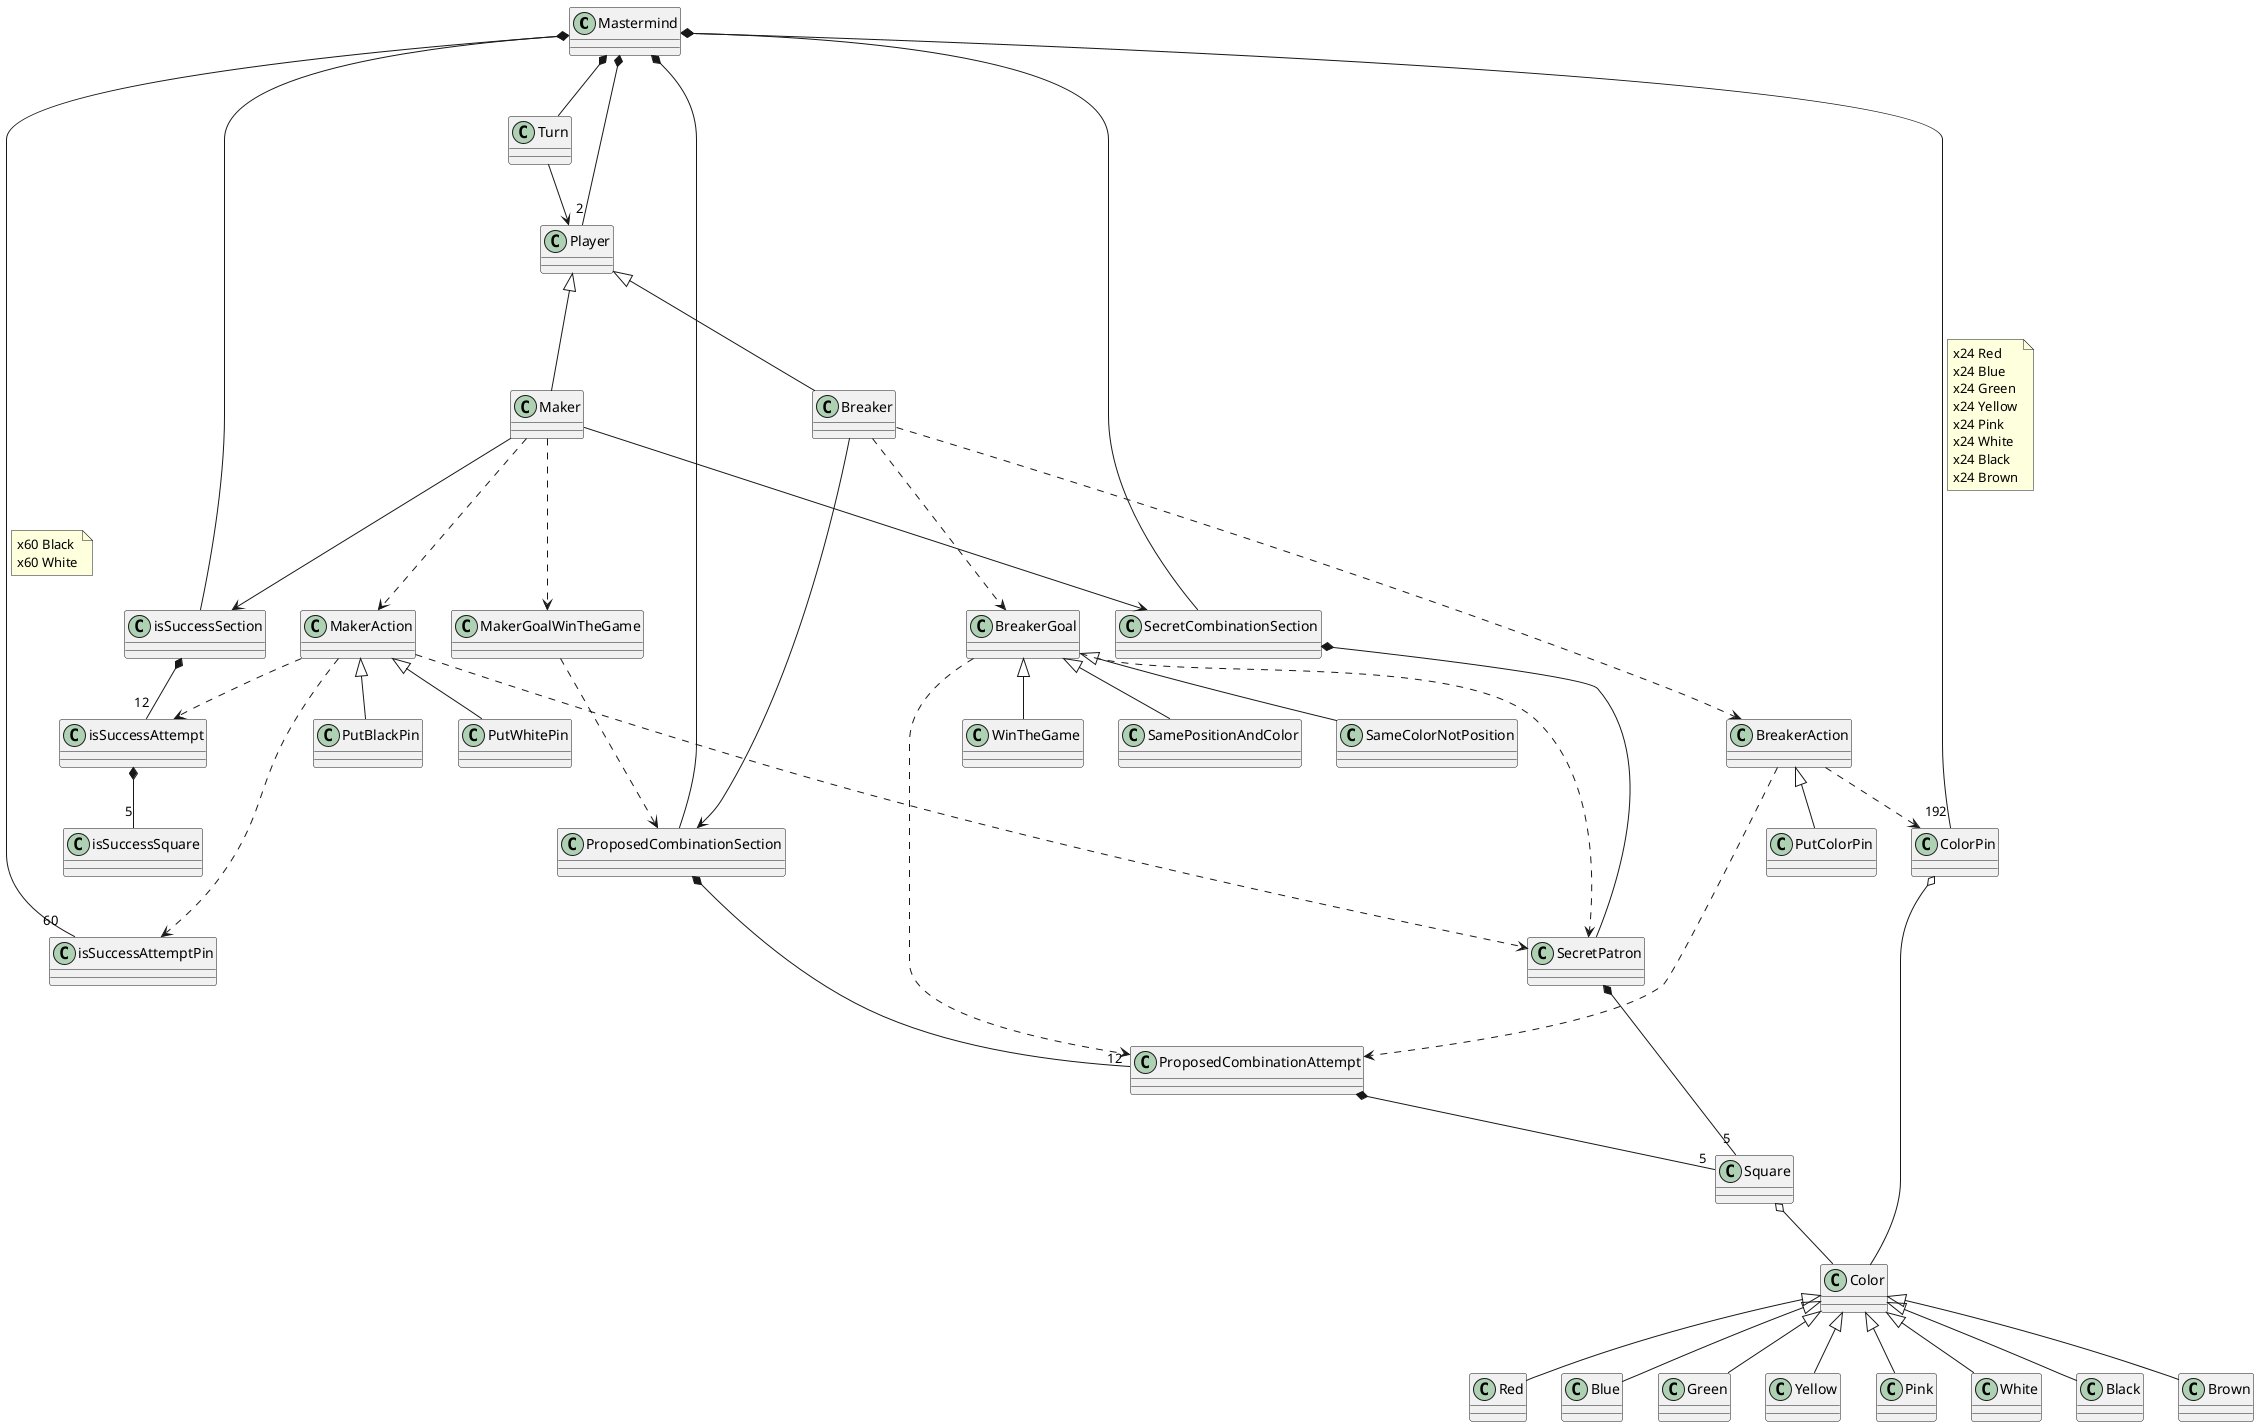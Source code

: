 @startuml

Class Mastermind
Class Square
Class isSuccessSquare
Class ProposedCombinationSection
Class isSuccessSection
Class SecretCombinationSection
Class ProposedCombinationAttempt
Class isSuccessAttempt
Class SecretPatron
Class ColorPin
Class isSuccessAttemptPin
Class Turn
Class Player
Class Color
Class MakerAction
Class BreakerAction
Class PutWhitePin
Class PutBlackPin

Class Red
Class Blue
Class Green
Class Yellow
Class Pink
Class White
Class Black
Class Brown


Mastermind *-- isSuccessSection
Mastermind *-- ProposedCombinationSection
Mastermind *-- SecretCombinationSection
Mastermind *--- "60" isSuccessAttemptPin
note on link
    x60 Black
    x60 White
end note

Mastermind *-- "192" ColorPin
note on link
   x24 Red
   x24 Blue
   x24 Green
   x24 Yellow
   x24 Pink
   x24 White
   x24 Black
   x24 Brown
end note
Mastermind *-- Turn
Mastermind *-- "2" Player
ColorPin o-- Color
Square o-- Color
Turn --> Player
ProposedCombinationSection *-- "12" ProposedCombinationAttempt
isSuccessSection *-- "12" isSuccessAttempt
isSuccessAttempt *-- "5" isSuccessSquare
ProposedCombinationAttempt *-- "5" Square
SecretCombinationSection *-- SecretPatron
SecretPatron *-- "5" Square
Maker --> SecretCombinationSection
Breaker --> ProposedCombinationSection
Maker --> isSuccessSection
Breaker ..> BreakerGoal
BreakerGoal ..> ProposedCombinationAttempt
BreakerGoal ....> SecretPatron

Maker ..> MakerAction
Breaker ...> BreakerAction

MakerAction ..> isSuccessAttempt
MakerAction ....> SecretPatron
MakerAction ....> isSuccessAttemptPin
'PutBlackPin ..> isSuccessAttemptPin
'PutWhitePin ..> isSuccessAttemptPin

Player <|-- Maker
Player <|-- Breaker

Color <|-- Red
Color <|-- Blue
Color <|-- Green
Color <|-- Yellow
Color <|-- Pink
Color <|-- White
Color <|-- Black
Color <|-- Brown

BreakerGoal <|-- SamePositionAndColor
BreakerGoal <|-- SameColorNotPosition
BreakerGoal <|-- WinTheGame


BreakerAction ..> ColorPin
BreakerAction ....> ProposedCombinationAttempt

MakerAction <|-- PutBlackPin
MakerAction <|-- PutWhitePin

Maker ..> MakerGoalWinTheGame
MakerGoalWinTheGame ...> ProposedCombinationSection

BreakerAction <|-- PutColorPin


@enduml